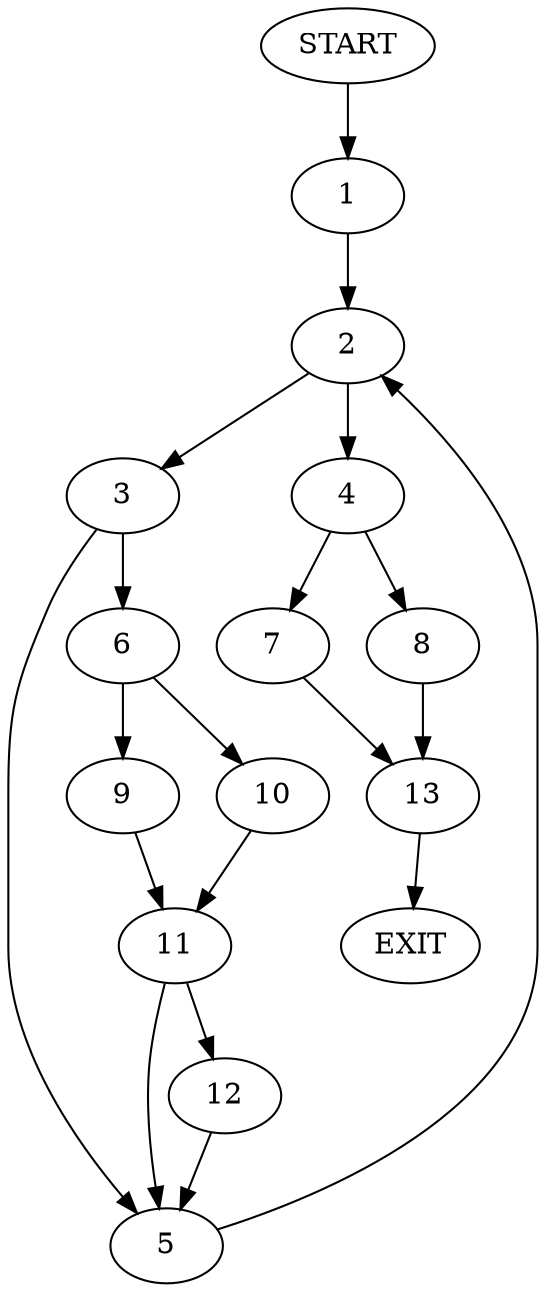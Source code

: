 digraph {
0 [label="START"]
14 [label="EXIT"]
0 -> 1
1 -> 2
2 -> 3
2 -> 4
3 -> 5
3 -> 6
4 -> 7
4 -> 8
5 -> 2
6 -> 9
6 -> 10
9 -> 11
10 -> 11
11 -> 5
11 -> 12
12 -> 5
8 -> 13
7 -> 13
13 -> 14
}
